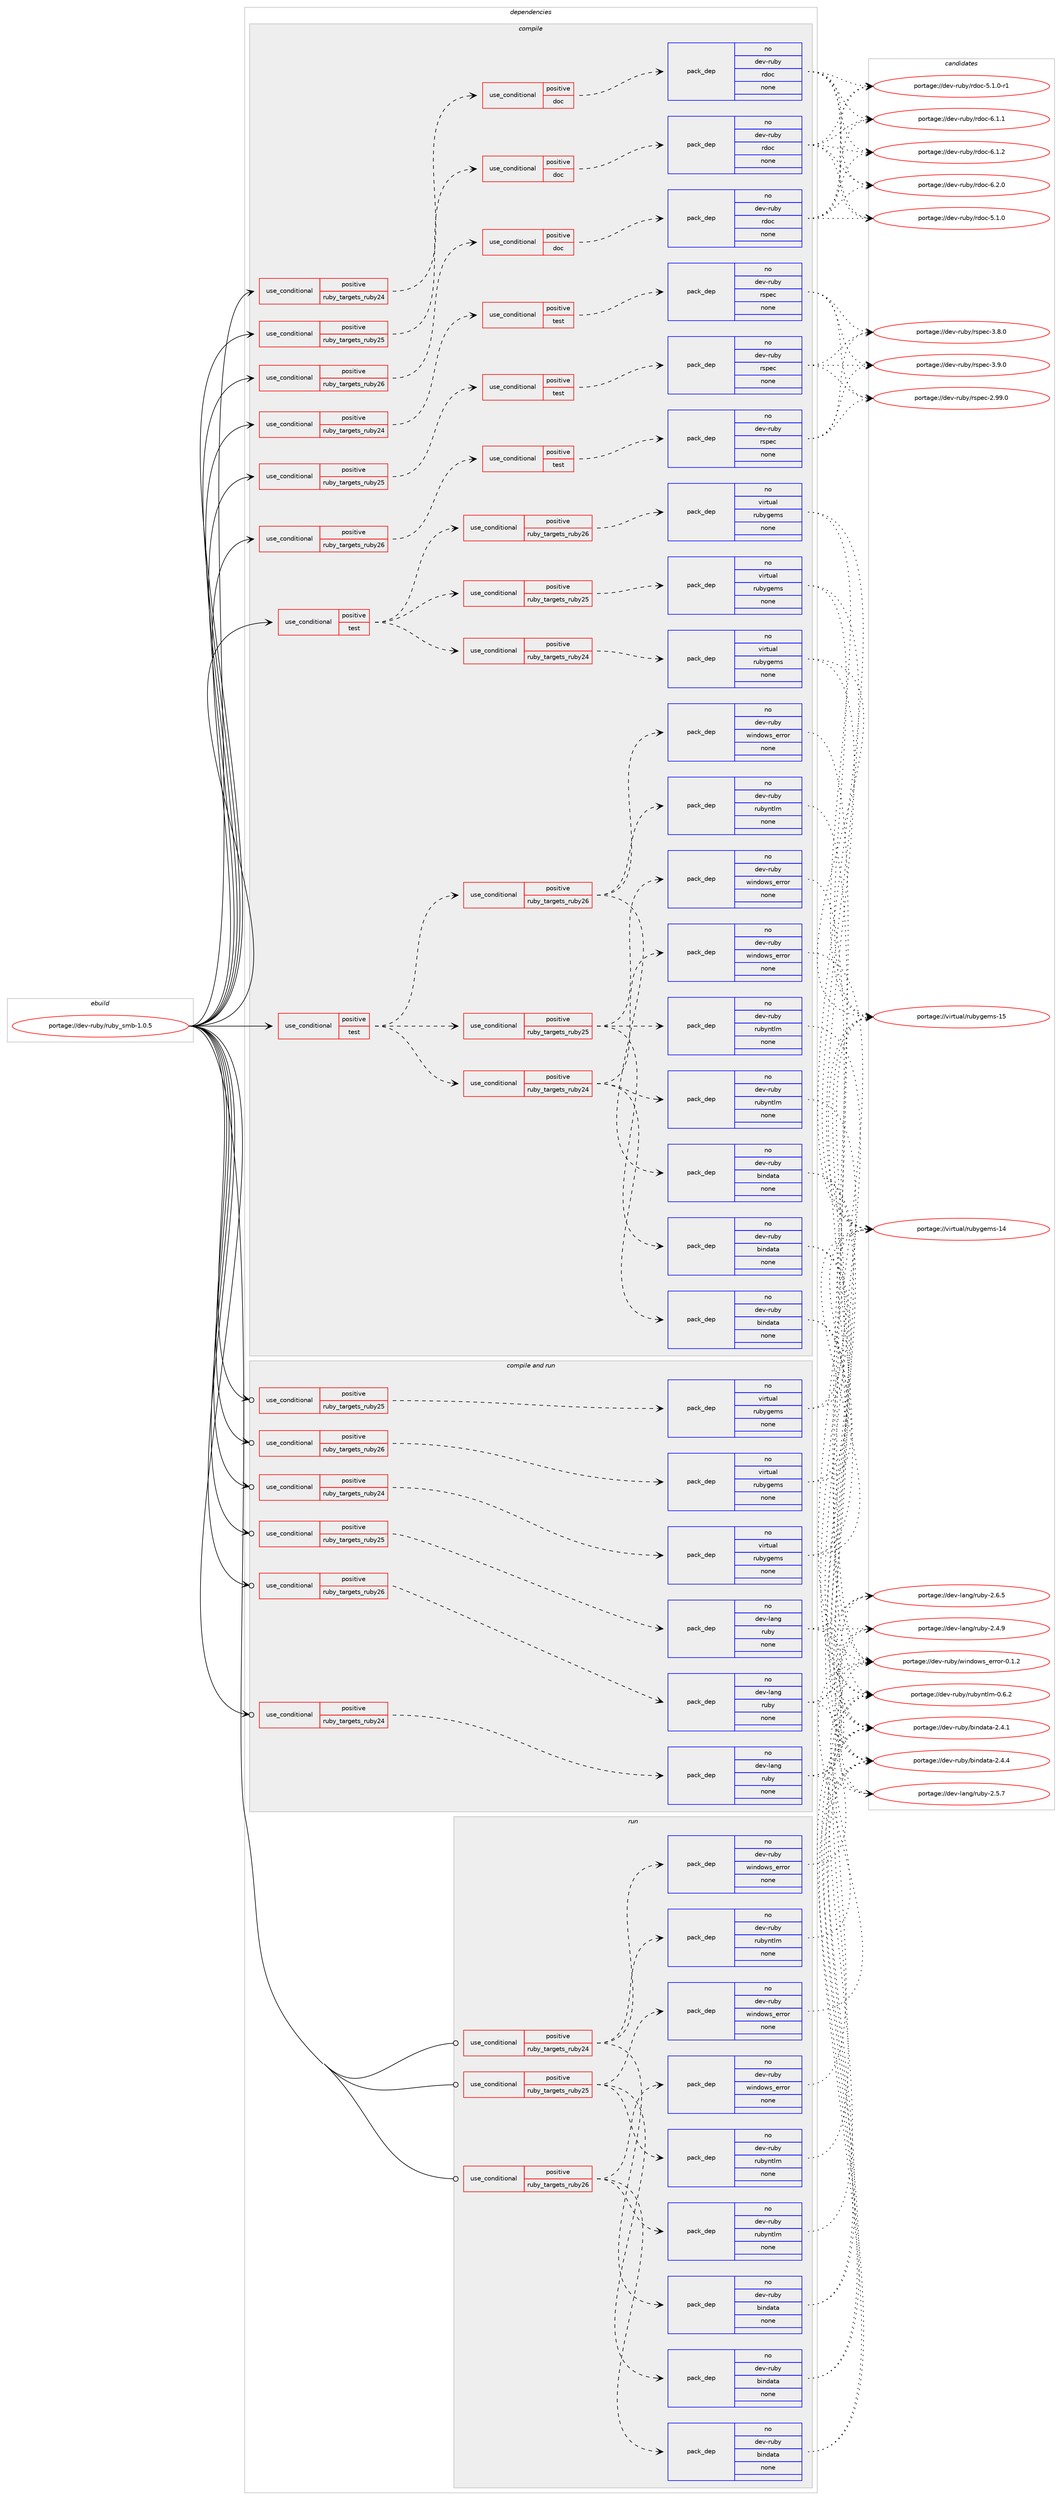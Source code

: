 digraph prolog {

# *************
# Graph options
# *************

newrank=true;
concentrate=true;
compound=true;
graph [rankdir=LR,fontname=Helvetica,fontsize=10,ranksep=1.5];#, ranksep=2.5, nodesep=0.2];
edge  [arrowhead=vee];
node  [fontname=Helvetica,fontsize=10];

# **********
# The ebuild
# **********

subgraph cluster_leftcol {
color=gray;
rank=same;
label=<<i>ebuild</i>>;
id [label="portage://dev-ruby/ruby_smb-1.0.5", color=red, width=4, href="../dev-ruby/ruby_smb-1.0.5.svg"];
}

# ****************
# The dependencies
# ****************

subgraph cluster_midcol {
color=gray;
label=<<i>dependencies</i>>;
subgraph cluster_compile {
fillcolor="#eeeeee";
style=filled;
label=<<i>compile</i>>;
subgraph cond65172 {
dependency247219 [label=<<TABLE BORDER="0" CELLBORDER="1" CELLSPACING="0" CELLPADDING="4"><TR><TD ROWSPAN="3" CELLPADDING="10">use_conditional</TD></TR><TR><TD>positive</TD></TR><TR><TD>ruby_targets_ruby24</TD></TR></TABLE>>, shape=none, color=red];
subgraph cond65173 {
dependency247220 [label=<<TABLE BORDER="0" CELLBORDER="1" CELLSPACING="0" CELLPADDING="4"><TR><TD ROWSPAN="3" CELLPADDING="10">use_conditional</TD></TR><TR><TD>positive</TD></TR><TR><TD>doc</TD></TR></TABLE>>, shape=none, color=red];
subgraph pack178502 {
dependency247221 [label=<<TABLE BORDER="0" CELLBORDER="1" CELLSPACING="0" CELLPADDING="4" WIDTH="220"><TR><TD ROWSPAN="6" CELLPADDING="30">pack_dep</TD></TR><TR><TD WIDTH="110">no</TD></TR><TR><TD>dev-ruby</TD></TR><TR><TD>rdoc</TD></TR><TR><TD>none</TD></TR><TR><TD></TD></TR></TABLE>>, shape=none, color=blue];
}
dependency247220:e -> dependency247221:w [weight=20,style="dashed",arrowhead="vee"];
}
dependency247219:e -> dependency247220:w [weight=20,style="dashed",arrowhead="vee"];
}
id:e -> dependency247219:w [weight=20,style="solid",arrowhead="vee"];
subgraph cond65174 {
dependency247222 [label=<<TABLE BORDER="0" CELLBORDER="1" CELLSPACING="0" CELLPADDING="4"><TR><TD ROWSPAN="3" CELLPADDING="10">use_conditional</TD></TR><TR><TD>positive</TD></TR><TR><TD>ruby_targets_ruby24</TD></TR></TABLE>>, shape=none, color=red];
subgraph cond65175 {
dependency247223 [label=<<TABLE BORDER="0" CELLBORDER="1" CELLSPACING="0" CELLPADDING="4"><TR><TD ROWSPAN="3" CELLPADDING="10">use_conditional</TD></TR><TR><TD>positive</TD></TR><TR><TD>test</TD></TR></TABLE>>, shape=none, color=red];
subgraph pack178503 {
dependency247224 [label=<<TABLE BORDER="0" CELLBORDER="1" CELLSPACING="0" CELLPADDING="4" WIDTH="220"><TR><TD ROWSPAN="6" CELLPADDING="30">pack_dep</TD></TR><TR><TD WIDTH="110">no</TD></TR><TR><TD>dev-ruby</TD></TR><TR><TD>rspec</TD></TR><TR><TD>none</TD></TR><TR><TD></TD></TR></TABLE>>, shape=none, color=blue];
}
dependency247223:e -> dependency247224:w [weight=20,style="dashed",arrowhead="vee"];
}
dependency247222:e -> dependency247223:w [weight=20,style="dashed",arrowhead="vee"];
}
id:e -> dependency247222:w [weight=20,style="solid",arrowhead="vee"];
subgraph cond65176 {
dependency247225 [label=<<TABLE BORDER="0" CELLBORDER="1" CELLSPACING="0" CELLPADDING="4"><TR><TD ROWSPAN="3" CELLPADDING="10">use_conditional</TD></TR><TR><TD>positive</TD></TR><TR><TD>ruby_targets_ruby25</TD></TR></TABLE>>, shape=none, color=red];
subgraph cond65177 {
dependency247226 [label=<<TABLE BORDER="0" CELLBORDER="1" CELLSPACING="0" CELLPADDING="4"><TR><TD ROWSPAN="3" CELLPADDING="10">use_conditional</TD></TR><TR><TD>positive</TD></TR><TR><TD>doc</TD></TR></TABLE>>, shape=none, color=red];
subgraph pack178504 {
dependency247227 [label=<<TABLE BORDER="0" CELLBORDER="1" CELLSPACING="0" CELLPADDING="4" WIDTH="220"><TR><TD ROWSPAN="6" CELLPADDING="30">pack_dep</TD></TR><TR><TD WIDTH="110">no</TD></TR><TR><TD>dev-ruby</TD></TR><TR><TD>rdoc</TD></TR><TR><TD>none</TD></TR><TR><TD></TD></TR></TABLE>>, shape=none, color=blue];
}
dependency247226:e -> dependency247227:w [weight=20,style="dashed",arrowhead="vee"];
}
dependency247225:e -> dependency247226:w [weight=20,style="dashed",arrowhead="vee"];
}
id:e -> dependency247225:w [weight=20,style="solid",arrowhead="vee"];
subgraph cond65178 {
dependency247228 [label=<<TABLE BORDER="0" CELLBORDER="1" CELLSPACING="0" CELLPADDING="4"><TR><TD ROWSPAN="3" CELLPADDING="10">use_conditional</TD></TR><TR><TD>positive</TD></TR><TR><TD>ruby_targets_ruby25</TD></TR></TABLE>>, shape=none, color=red];
subgraph cond65179 {
dependency247229 [label=<<TABLE BORDER="0" CELLBORDER="1" CELLSPACING="0" CELLPADDING="4"><TR><TD ROWSPAN="3" CELLPADDING="10">use_conditional</TD></TR><TR><TD>positive</TD></TR><TR><TD>test</TD></TR></TABLE>>, shape=none, color=red];
subgraph pack178505 {
dependency247230 [label=<<TABLE BORDER="0" CELLBORDER="1" CELLSPACING="0" CELLPADDING="4" WIDTH="220"><TR><TD ROWSPAN="6" CELLPADDING="30">pack_dep</TD></TR><TR><TD WIDTH="110">no</TD></TR><TR><TD>dev-ruby</TD></TR><TR><TD>rspec</TD></TR><TR><TD>none</TD></TR><TR><TD></TD></TR></TABLE>>, shape=none, color=blue];
}
dependency247229:e -> dependency247230:w [weight=20,style="dashed",arrowhead="vee"];
}
dependency247228:e -> dependency247229:w [weight=20,style="dashed",arrowhead="vee"];
}
id:e -> dependency247228:w [weight=20,style="solid",arrowhead="vee"];
subgraph cond65180 {
dependency247231 [label=<<TABLE BORDER="0" CELLBORDER="1" CELLSPACING="0" CELLPADDING="4"><TR><TD ROWSPAN="3" CELLPADDING="10">use_conditional</TD></TR><TR><TD>positive</TD></TR><TR><TD>ruby_targets_ruby26</TD></TR></TABLE>>, shape=none, color=red];
subgraph cond65181 {
dependency247232 [label=<<TABLE BORDER="0" CELLBORDER="1" CELLSPACING="0" CELLPADDING="4"><TR><TD ROWSPAN="3" CELLPADDING="10">use_conditional</TD></TR><TR><TD>positive</TD></TR><TR><TD>doc</TD></TR></TABLE>>, shape=none, color=red];
subgraph pack178506 {
dependency247233 [label=<<TABLE BORDER="0" CELLBORDER="1" CELLSPACING="0" CELLPADDING="4" WIDTH="220"><TR><TD ROWSPAN="6" CELLPADDING="30">pack_dep</TD></TR><TR><TD WIDTH="110">no</TD></TR><TR><TD>dev-ruby</TD></TR><TR><TD>rdoc</TD></TR><TR><TD>none</TD></TR><TR><TD></TD></TR></TABLE>>, shape=none, color=blue];
}
dependency247232:e -> dependency247233:w [weight=20,style="dashed",arrowhead="vee"];
}
dependency247231:e -> dependency247232:w [weight=20,style="dashed",arrowhead="vee"];
}
id:e -> dependency247231:w [weight=20,style="solid",arrowhead="vee"];
subgraph cond65182 {
dependency247234 [label=<<TABLE BORDER="0" CELLBORDER="1" CELLSPACING="0" CELLPADDING="4"><TR><TD ROWSPAN="3" CELLPADDING="10">use_conditional</TD></TR><TR><TD>positive</TD></TR><TR><TD>ruby_targets_ruby26</TD></TR></TABLE>>, shape=none, color=red];
subgraph cond65183 {
dependency247235 [label=<<TABLE BORDER="0" CELLBORDER="1" CELLSPACING="0" CELLPADDING="4"><TR><TD ROWSPAN="3" CELLPADDING="10">use_conditional</TD></TR><TR><TD>positive</TD></TR><TR><TD>test</TD></TR></TABLE>>, shape=none, color=red];
subgraph pack178507 {
dependency247236 [label=<<TABLE BORDER="0" CELLBORDER="1" CELLSPACING="0" CELLPADDING="4" WIDTH="220"><TR><TD ROWSPAN="6" CELLPADDING="30">pack_dep</TD></TR><TR><TD WIDTH="110">no</TD></TR><TR><TD>dev-ruby</TD></TR><TR><TD>rspec</TD></TR><TR><TD>none</TD></TR><TR><TD></TD></TR></TABLE>>, shape=none, color=blue];
}
dependency247235:e -> dependency247236:w [weight=20,style="dashed",arrowhead="vee"];
}
dependency247234:e -> dependency247235:w [weight=20,style="dashed",arrowhead="vee"];
}
id:e -> dependency247234:w [weight=20,style="solid",arrowhead="vee"];
subgraph cond65184 {
dependency247237 [label=<<TABLE BORDER="0" CELLBORDER="1" CELLSPACING="0" CELLPADDING="4"><TR><TD ROWSPAN="3" CELLPADDING="10">use_conditional</TD></TR><TR><TD>positive</TD></TR><TR><TD>test</TD></TR></TABLE>>, shape=none, color=red];
subgraph cond65185 {
dependency247238 [label=<<TABLE BORDER="0" CELLBORDER="1" CELLSPACING="0" CELLPADDING="4"><TR><TD ROWSPAN="3" CELLPADDING="10">use_conditional</TD></TR><TR><TD>positive</TD></TR><TR><TD>ruby_targets_ruby24</TD></TR></TABLE>>, shape=none, color=red];
subgraph pack178508 {
dependency247239 [label=<<TABLE BORDER="0" CELLBORDER="1" CELLSPACING="0" CELLPADDING="4" WIDTH="220"><TR><TD ROWSPAN="6" CELLPADDING="30">pack_dep</TD></TR><TR><TD WIDTH="110">no</TD></TR><TR><TD>dev-ruby</TD></TR><TR><TD>bindata</TD></TR><TR><TD>none</TD></TR><TR><TD></TD></TR></TABLE>>, shape=none, color=blue];
}
dependency247238:e -> dependency247239:w [weight=20,style="dashed",arrowhead="vee"];
subgraph pack178509 {
dependency247240 [label=<<TABLE BORDER="0" CELLBORDER="1" CELLSPACING="0" CELLPADDING="4" WIDTH="220"><TR><TD ROWSPAN="6" CELLPADDING="30">pack_dep</TD></TR><TR><TD WIDTH="110">no</TD></TR><TR><TD>dev-ruby</TD></TR><TR><TD>rubyntlm</TD></TR><TR><TD>none</TD></TR><TR><TD></TD></TR></TABLE>>, shape=none, color=blue];
}
dependency247238:e -> dependency247240:w [weight=20,style="dashed",arrowhead="vee"];
subgraph pack178510 {
dependency247241 [label=<<TABLE BORDER="0" CELLBORDER="1" CELLSPACING="0" CELLPADDING="4" WIDTH="220"><TR><TD ROWSPAN="6" CELLPADDING="30">pack_dep</TD></TR><TR><TD WIDTH="110">no</TD></TR><TR><TD>dev-ruby</TD></TR><TR><TD>windows_error</TD></TR><TR><TD>none</TD></TR><TR><TD></TD></TR></TABLE>>, shape=none, color=blue];
}
dependency247238:e -> dependency247241:w [weight=20,style="dashed",arrowhead="vee"];
}
dependency247237:e -> dependency247238:w [weight=20,style="dashed",arrowhead="vee"];
subgraph cond65186 {
dependency247242 [label=<<TABLE BORDER="0" CELLBORDER="1" CELLSPACING="0" CELLPADDING="4"><TR><TD ROWSPAN="3" CELLPADDING="10">use_conditional</TD></TR><TR><TD>positive</TD></TR><TR><TD>ruby_targets_ruby25</TD></TR></TABLE>>, shape=none, color=red];
subgraph pack178511 {
dependency247243 [label=<<TABLE BORDER="0" CELLBORDER="1" CELLSPACING="0" CELLPADDING="4" WIDTH="220"><TR><TD ROWSPAN="6" CELLPADDING="30">pack_dep</TD></TR><TR><TD WIDTH="110">no</TD></TR><TR><TD>dev-ruby</TD></TR><TR><TD>bindata</TD></TR><TR><TD>none</TD></TR><TR><TD></TD></TR></TABLE>>, shape=none, color=blue];
}
dependency247242:e -> dependency247243:w [weight=20,style="dashed",arrowhead="vee"];
subgraph pack178512 {
dependency247244 [label=<<TABLE BORDER="0" CELLBORDER="1" CELLSPACING="0" CELLPADDING="4" WIDTH="220"><TR><TD ROWSPAN="6" CELLPADDING="30">pack_dep</TD></TR><TR><TD WIDTH="110">no</TD></TR><TR><TD>dev-ruby</TD></TR><TR><TD>rubyntlm</TD></TR><TR><TD>none</TD></TR><TR><TD></TD></TR></TABLE>>, shape=none, color=blue];
}
dependency247242:e -> dependency247244:w [weight=20,style="dashed",arrowhead="vee"];
subgraph pack178513 {
dependency247245 [label=<<TABLE BORDER="0" CELLBORDER="1" CELLSPACING="0" CELLPADDING="4" WIDTH="220"><TR><TD ROWSPAN="6" CELLPADDING="30">pack_dep</TD></TR><TR><TD WIDTH="110">no</TD></TR><TR><TD>dev-ruby</TD></TR><TR><TD>windows_error</TD></TR><TR><TD>none</TD></TR><TR><TD></TD></TR></TABLE>>, shape=none, color=blue];
}
dependency247242:e -> dependency247245:w [weight=20,style="dashed",arrowhead="vee"];
}
dependency247237:e -> dependency247242:w [weight=20,style="dashed",arrowhead="vee"];
subgraph cond65187 {
dependency247246 [label=<<TABLE BORDER="0" CELLBORDER="1" CELLSPACING="0" CELLPADDING="4"><TR><TD ROWSPAN="3" CELLPADDING="10">use_conditional</TD></TR><TR><TD>positive</TD></TR><TR><TD>ruby_targets_ruby26</TD></TR></TABLE>>, shape=none, color=red];
subgraph pack178514 {
dependency247247 [label=<<TABLE BORDER="0" CELLBORDER="1" CELLSPACING="0" CELLPADDING="4" WIDTH="220"><TR><TD ROWSPAN="6" CELLPADDING="30">pack_dep</TD></TR><TR><TD WIDTH="110">no</TD></TR><TR><TD>dev-ruby</TD></TR><TR><TD>bindata</TD></TR><TR><TD>none</TD></TR><TR><TD></TD></TR></TABLE>>, shape=none, color=blue];
}
dependency247246:e -> dependency247247:w [weight=20,style="dashed",arrowhead="vee"];
subgraph pack178515 {
dependency247248 [label=<<TABLE BORDER="0" CELLBORDER="1" CELLSPACING="0" CELLPADDING="4" WIDTH="220"><TR><TD ROWSPAN="6" CELLPADDING="30">pack_dep</TD></TR><TR><TD WIDTH="110">no</TD></TR><TR><TD>dev-ruby</TD></TR><TR><TD>rubyntlm</TD></TR><TR><TD>none</TD></TR><TR><TD></TD></TR></TABLE>>, shape=none, color=blue];
}
dependency247246:e -> dependency247248:w [weight=20,style="dashed",arrowhead="vee"];
subgraph pack178516 {
dependency247249 [label=<<TABLE BORDER="0" CELLBORDER="1" CELLSPACING="0" CELLPADDING="4" WIDTH="220"><TR><TD ROWSPAN="6" CELLPADDING="30">pack_dep</TD></TR><TR><TD WIDTH="110">no</TD></TR><TR><TD>dev-ruby</TD></TR><TR><TD>windows_error</TD></TR><TR><TD>none</TD></TR><TR><TD></TD></TR></TABLE>>, shape=none, color=blue];
}
dependency247246:e -> dependency247249:w [weight=20,style="dashed",arrowhead="vee"];
}
dependency247237:e -> dependency247246:w [weight=20,style="dashed",arrowhead="vee"];
}
id:e -> dependency247237:w [weight=20,style="solid",arrowhead="vee"];
subgraph cond65188 {
dependency247250 [label=<<TABLE BORDER="0" CELLBORDER="1" CELLSPACING="0" CELLPADDING="4"><TR><TD ROWSPAN="3" CELLPADDING="10">use_conditional</TD></TR><TR><TD>positive</TD></TR><TR><TD>test</TD></TR></TABLE>>, shape=none, color=red];
subgraph cond65189 {
dependency247251 [label=<<TABLE BORDER="0" CELLBORDER="1" CELLSPACING="0" CELLPADDING="4"><TR><TD ROWSPAN="3" CELLPADDING="10">use_conditional</TD></TR><TR><TD>positive</TD></TR><TR><TD>ruby_targets_ruby24</TD></TR></TABLE>>, shape=none, color=red];
subgraph pack178517 {
dependency247252 [label=<<TABLE BORDER="0" CELLBORDER="1" CELLSPACING="0" CELLPADDING="4" WIDTH="220"><TR><TD ROWSPAN="6" CELLPADDING="30">pack_dep</TD></TR><TR><TD WIDTH="110">no</TD></TR><TR><TD>virtual</TD></TR><TR><TD>rubygems</TD></TR><TR><TD>none</TD></TR><TR><TD></TD></TR></TABLE>>, shape=none, color=blue];
}
dependency247251:e -> dependency247252:w [weight=20,style="dashed",arrowhead="vee"];
}
dependency247250:e -> dependency247251:w [weight=20,style="dashed",arrowhead="vee"];
subgraph cond65190 {
dependency247253 [label=<<TABLE BORDER="0" CELLBORDER="1" CELLSPACING="0" CELLPADDING="4"><TR><TD ROWSPAN="3" CELLPADDING="10">use_conditional</TD></TR><TR><TD>positive</TD></TR><TR><TD>ruby_targets_ruby25</TD></TR></TABLE>>, shape=none, color=red];
subgraph pack178518 {
dependency247254 [label=<<TABLE BORDER="0" CELLBORDER="1" CELLSPACING="0" CELLPADDING="4" WIDTH="220"><TR><TD ROWSPAN="6" CELLPADDING="30">pack_dep</TD></TR><TR><TD WIDTH="110">no</TD></TR><TR><TD>virtual</TD></TR><TR><TD>rubygems</TD></TR><TR><TD>none</TD></TR><TR><TD></TD></TR></TABLE>>, shape=none, color=blue];
}
dependency247253:e -> dependency247254:w [weight=20,style="dashed",arrowhead="vee"];
}
dependency247250:e -> dependency247253:w [weight=20,style="dashed",arrowhead="vee"];
subgraph cond65191 {
dependency247255 [label=<<TABLE BORDER="0" CELLBORDER="1" CELLSPACING="0" CELLPADDING="4"><TR><TD ROWSPAN="3" CELLPADDING="10">use_conditional</TD></TR><TR><TD>positive</TD></TR><TR><TD>ruby_targets_ruby26</TD></TR></TABLE>>, shape=none, color=red];
subgraph pack178519 {
dependency247256 [label=<<TABLE BORDER="0" CELLBORDER="1" CELLSPACING="0" CELLPADDING="4" WIDTH="220"><TR><TD ROWSPAN="6" CELLPADDING="30">pack_dep</TD></TR><TR><TD WIDTH="110">no</TD></TR><TR><TD>virtual</TD></TR><TR><TD>rubygems</TD></TR><TR><TD>none</TD></TR><TR><TD></TD></TR></TABLE>>, shape=none, color=blue];
}
dependency247255:e -> dependency247256:w [weight=20,style="dashed",arrowhead="vee"];
}
dependency247250:e -> dependency247255:w [weight=20,style="dashed",arrowhead="vee"];
}
id:e -> dependency247250:w [weight=20,style="solid",arrowhead="vee"];
}
subgraph cluster_compileandrun {
fillcolor="#eeeeee";
style=filled;
label=<<i>compile and run</i>>;
subgraph cond65192 {
dependency247257 [label=<<TABLE BORDER="0" CELLBORDER="1" CELLSPACING="0" CELLPADDING="4"><TR><TD ROWSPAN="3" CELLPADDING="10">use_conditional</TD></TR><TR><TD>positive</TD></TR><TR><TD>ruby_targets_ruby24</TD></TR></TABLE>>, shape=none, color=red];
subgraph pack178520 {
dependency247258 [label=<<TABLE BORDER="0" CELLBORDER="1" CELLSPACING="0" CELLPADDING="4" WIDTH="220"><TR><TD ROWSPAN="6" CELLPADDING="30">pack_dep</TD></TR><TR><TD WIDTH="110">no</TD></TR><TR><TD>dev-lang</TD></TR><TR><TD>ruby</TD></TR><TR><TD>none</TD></TR><TR><TD></TD></TR></TABLE>>, shape=none, color=blue];
}
dependency247257:e -> dependency247258:w [weight=20,style="dashed",arrowhead="vee"];
}
id:e -> dependency247257:w [weight=20,style="solid",arrowhead="odotvee"];
subgraph cond65193 {
dependency247259 [label=<<TABLE BORDER="0" CELLBORDER="1" CELLSPACING="0" CELLPADDING="4"><TR><TD ROWSPAN="3" CELLPADDING="10">use_conditional</TD></TR><TR><TD>positive</TD></TR><TR><TD>ruby_targets_ruby24</TD></TR></TABLE>>, shape=none, color=red];
subgraph pack178521 {
dependency247260 [label=<<TABLE BORDER="0" CELLBORDER="1" CELLSPACING="0" CELLPADDING="4" WIDTH="220"><TR><TD ROWSPAN="6" CELLPADDING="30">pack_dep</TD></TR><TR><TD WIDTH="110">no</TD></TR><TR><TD>virtual</TD></TR><TR><TD>rubygems</TD></TR><TR><TD>none</TD></TR><TR><TD></TD></TR></TABLE>>, shape=none, color=blue];
}
dependency247259:e -> dependency247260:w [weight=20,style="dashed",arrowhead="vee"];
}
id:e -> dependency247259:w [weight=20,style="solid",arrowhead="odotvee"];
subgraph cond65194 {
dependency247261 [label=<<TABLE BORDER="0" CELLBORDER="1" CELLSPACING="0" CELLPADDING="4"><TR><TD ROWSPAN="3" CELLPADDING="10">use_conditional</TD></TR><TR><TD>positive</TD></TR><TR><TD>ruby_targets_ruby25</TD></TR></TABLE>>, shape=none, color=red];
subgraph pack178522 {
dependency247262 [label=<<TABLE BORDER="0" CELLBORDER="1" CELLSPACING="0" CELLPADDING="4" WIDTH="220"><TR><TD ROWSPAN="6" CELLPADDING="30">pack_dep</TD></TR><TR><TD WIDTH="110">no</TD></TR><TR><TD>dev-lang</TD></TR><TR><TD>ruby</TD></TR><TR><TD>none</TD></TR><TR><TD></TD></TR></TABLE>>, shape=none, color=blue];
}
dependency247261:e -> dependency247262:w [weight=20,style="dashed",arrowhead="vee"];
}
id:e -> dependency247261:w [weight=20,style="solid",arrowhead="odotvee"];
subgraph cond65195 {
dependency247263 [label=<<TABLE BORDER="0" CELLBORDER="1" CELLSPACING="0" CELLPADDING="4"><TR><TD ROWSPAN="3" CELLPADDING="10">use_conditional</TD></TR><TR><TD>positive</TD></TR><TR><TD>ruby_targets_ruby25</TD></TR></TABLE>>, shape=none, color=red];
subgraph pack178523 {
dependency247264 [label=<<TABLE BORDER="0" CELLBORDER="1" CELLSPACING="0" CELLPADDING="4" WIDTH="220"><TR><TD ROWSPAN="6" CELLPADDING="30">pack_dep</TD></TR><TR><TD WIDTH="110">no</TD></TR><TR><TD>virtual</TD></TR><TR><TD>rubygems</TD></TR><TR><TD>none</TD></TR><TR><TD></TD></TR></TABLE>>, shape=none, color=blue];
}
dependency247263:e -> dependency247264:w [weight=20,style="dashed",arrowhead="vee"];
}
id:e -> dependency247263:w [weight=20,style="solid",arrowhead="odotvee"];
subgraph cond65196 {
dependency247265 [label=<<TABLE BORDER="0" CELLBORDER="1" CELLSPACING="0" CELLPADDING="4"><TR><TD ROWSPAN="3" CELLPADDING="10">use_conditional</TD></TR><TR><TD>positive</TD></TR><TR><TD>ruby_targets_ruby26</TD></TR></TABLE>>, shape=none, color=red];
subgraph pack178524 {
dependency247266 [label=<<TABLE BORDER="0" CELLBORDER="1" CELLSPACING="0" CELLPADDING="4" WIDTH="220"><TR><TD ROWSPAN="6" CELLPADDING="30">pack_dep</TD></TR><TR><TD WIDTH="110">no</TD></TR><TR><TD>dev-lang</TD></TR><TR><TD>ruby</TD></TR><TR><TD>none</TD></TR><TR><TD></TD></TR></TABLE>>, shape=none, color=blue];
}
dependency247265:e -> dependency247266:w [weight=20,style="dashed",arrowhead="vee"];
}
id:e -> dependency247265:w [weight=20,style="solid",arrowhead="odotvee"];
subgraph cond65197 {
dependency247267 [label=<<TABLE BORDER="0" CELLBORDER="1" CELLSPACING="0" CELLPADDING="4"><TR><TD ROWSPAN="3" CELLPADDING="10">use_conditional</TD></TR><TR><TD>positive</TD></TR><TR><TD>ruby_targets_ruby26</TD></TR></TABLE>>, shape=none, color=red];
subgraph pack178525 {
dependency247268 [label=<<TABLE BORDER="0" CELLBORDER="1" CELLSPACING="0" CELLPADDING="4" WIDTH="220"><TR><TD ROWSPAN="6" CELLPADDING="30">pack_dep</TD></TR><TR><TD WIDTH="110">no</TD></TR><TR><TD>virtual</TD></TR><TR><TD>rubygems</TD></TR><TR><TD>none</TD></TR><TR><TD></TD></TR></TABLE>>, shape=none, color=blue];
}
dependency247267:e -> dependency247268:w [weight=20,style="dashed",arrowhead="vee"];
}
id:e -> dependency247267:w [weight=20,style="solid",arrowhead="odotvee"];
}
subgraph cluster_run {
fillcolor="#eeeeee";
style=filled;
label=<<i>run</i>>;
subgraph cond65198 {
dependency247269 [label=<<TABLE BORDER="0" CELLBORDER="1" CELLSPACING="0" CELLPADDING="4"><TR><TD ROWSPAN="3" CELLPADDING="10">use_conditional</TD></TR><TR><TD>positive</TD></TR><TR><TD>ruby_targets_ruby24</TD></TR></TABLE>>, shape=none, color=red];
subgraph pack178526 {
dependency247270 [label=<<TABLE BORDER="0" CELLBORDER="1" CELLSPACING="0" CELLPADDING="4" WIDTH="220"><TR><TD ROWSPAN="6" CELLPADDING="30">pack_dep</TD></TR><TR><TD WIDTH="110">no</TD></TR><TR><TD>dev-ruby</TD></TR><TR><TD>bindata</TD></TR><TR><TD>none</TD></TR><TR><TD></TD></TR></TABLE>>, shape=none, color=blue];
}
dependency247269:e -> dependency247270:w [weight=20,style="dashed",arrowhead="vee"];
subgraph pack178527 {
dependency247271 [label=<<TABLE BORDER="0" CELLBORDER="1" CELLSPACING="0" CELLPADDING="4" WIDTH="220"><TR><TD ROWSPAN="6" CELLPADDING="30">pack_dep</TD></TR><TR><TD WIDTH="110">no</TD></TR><TR><TD>dev-ruby</TD></TR><TR><TD>rubyntlm</TD></TR><TR><TD>none</TD></TR><TR><TD></TD></TR></TABLE>>, shape=none, color=blue];
}
dependency247269:e -> dependency247271:w [weight=20,style="dashed",arrowhead="vee"];
subgraph pack178528 {
dependency247272 [label=<<TABLE BORDER="0" CELLBORDER="1" CELLSPACING="0" CELLPADDING="4" WIDTH="220"><TR><TD ROWSPAN="6" CELLPADDING="30">pack_dep</TD></TR><TR><TD WIDTH="110">no</TD></TR><TR><TD>dev-ruby</TD></TR><TR><TD>windows_error</TD></TR><TR><TD>none</TD></TR><TR><TD></TD></TR></TABLE>>, shape=none, color=blue];
}
dependency247269:e -> dependency247272:w [weight=20,style="dashed",arrowhead="vee"];
}
id:e -> dependency247269:w [weight=20,style="solid",arrowhead="odot"];
subgraph cond65199 {
dependency247273 [label=<<TABLE BORDER="0" CELLBORDER="1" CELLSPACING="0" CELLPADDING="4"><TR><TD ROWSPAN="3" CELLPADDING="10">use_conditional</TD></TR><TR><TD>positive</TD></TR><TR><TD>ruby_targets_ruby25</TD></TR></TABLE>>, shape=none, color=red];
subgraph pack178529 {
dependency247274 [label=<<TABLE BORDER="0" CELLBORDER="1" CELLSPACING="0" CELLPADDING="4" WIDTH="220"><TR><TD ROWSPAN="6" CELLPADDING="30">pack_dep</TD></TR><TR><TD WIDTH="110">no</TD></TR><TR><TD>dev-ruby</TD></TR><TR><TD>bindata</TD></TR><TR><TD>none</TD></TR><TR><TD></TD></TR></TABLE>>, shape=none, color=blue];
}
dependency247273:e -> dependency247274:w [weight=20,style="dashed",arrowhead="vee"];
subgraph pack178530 {
dependency247275 [label=<<TABLE BORDER="0" CELLBORDER="1" CELLSPACING="0" CELLPADDING="4" WIDTH="220"><TR><TD ROWSPAN="6" CELLPADDING="30">pack_dep</TD></TR><TR><TD WIDTH="110">no</TD></TR><TR><TD>dev-ruby</TD></TR><TR><TD>rubyntlm</TD></TR><TR><TD>none</TD></TR><TR><TD></TD></TR></TABLE>>, shape=none, color=blue];
}
dependency247273:e -> dependency247275:w [weight=20,style="dashed",arrowhead="vee"];
subgraph pack178531 {
dependency247276 [label=<<TABLE BORDER="0" CELLBORDER="1" CELLSPACING="0" CELLPADDING="4" WIDTH="220"><TR><TD ROWSPAN="6" CELLPADDING="30">pack_dep</TD></TR><TR><TD WIDTH="110">no</TD></TR><TR><TD>dev-ruby</TD></TR><TR><TD>windows_error</TD></TR><TR><TD>none</TD></TR><TR><TD></TD></TR></TABLE>>, shape=none, color=blue];
}
dependency247273:e -> dependency247276:w [weight=20,style="dashed",arrowhead="vee"];
}
id:e -> dependency247273:w [weight=20,style="solid",arrowhead="odot"];
subgraph cond65200 {
dependency247277 [label=<<TABLE BORDER="0" CELLBORDER="1" CELLSPACING="0" CELLPADDING="4"><TR><TD ROWSPAN="3" CELLPADDING="10">use_conditional</TD></TR><TR><TD>positive</TD></TR><TR><TD>ruby_targets_ruby26</TD></TR></TABLE>>, shape=none, color=red];
subgraph pack178532 {
dependency247278 [label=<<TABLE BORDER="0" CELLBORDER="1" CELLSPACING="0" CELLPADDING="4" WIDTH="220"><TR><TD ROWSPAN="6" CELLPADDING="30">pack_dep</TD></TR><TR><TD WIDTH="110">no</TD></TR><TR><TD>dev-ruby</TD></TR><TR><TD>bindata</TD></TR><TR><TD>none</TD></TR><TR><TD></TD></TR></TABLE>>, shape=none, color=blue];
}
dependency247277:e -> dependency247278:w [weight=20,style="dashed",arrowhead="vee"];
subgraph pack178533 {
dependency247279 [label=<<TABLE BORDER="0" CELLBORDER="1" CELLSPACING="0" CELLPADDING="4" WIDTH="220"><TR><TD ROWSPAN="6" CELLPADDING="30">pack_dep</TD></TR><TR><TD WIDTH="110">no</TD></TR><TR><TD>dev-ruby</TD></TR><TR><TD>rubyntlm</TD></TR><TR><TD>none</TD></TR><TR><TD></TD></TR></TABLE>>, shape=none, color=blue];
}
dependency247277:e -> dependency247279:w [weight=20,style="dashed",arrowhead="vee"];
subgraph pack178534 {
dependency247280 [label=<<TABLE BORDER="0" CELLBORDER="1" CELLSPACING="0" CELLPADDING="4" WIDTH="220"><TR><TD ROWSPAN="6" CELLPADDING="30">pack_dep</TD></TR><TR><TD WIDTH="110">no</TD></TR><TR><TD>dev-ruby</TD></TR><TR><TD>windows_error</TD></TR><TR><TD>none</TD></TR><TR><TD></TD></TR></TABLE>>, shape=none, color=blue];
}
dependency247277:e -> dependency247280:w [weight=20,style="dashed",arrowhead="vee"];
}
id:e -> dependency247277:w [weight=20,style="solid",arrowhead="odot"];
}
}

# **************
# The candidates
# **************

subgraph cluster_choices {
rank=same;
color=gray;
label=<<i>candidates</i>>;

subgraph choice178502 {
color=black;
nodesep=1;
choiceportage10010111845114117981214711410011199455346494648 [label="portage://dev-ruby/rdoc-5.1.0", color=red, width=4,href="../dev-ruby/rdoc-5.1.0.svg"];
choiceportage100101118451141179812147114100111994553464946484511449 [label="portage://dev-ruby/rdoc-5.1.0-r1", color=red, width=4,href="../dev-ruby/rdoc-5.1.0-r1.svg"];
choiceportage10010111845114117981214711410011199455446494649 [label="portage://dev-ruby/rdoc-6.1.1", color=red, width=4,href="../dev-ruby/rdoc-6.1.1.svg"];
choiceportage10010111845114117981214711410011199455446494650 [label="portage://dev-ruby/rdoc-6.1.2", color=red, width=4,href="../dev-ruby/rdoc-6.1.2.svg"];
choiceportage10010111845114117981214711410011199455446504648 [label="portage://dev-ruby/rdoc-6.2.0", color=red, width=4,href="../dev-ruby/rdoc-6.2.0.svg"];
dependency247221:e -> choiceportage10010111845114117981214711410011199455346494648:w [style=dotted,weight="100"];
dependency247221:e -> choiceportage100101118451141179812147114100111994553464946484511449:w [style=dotted,weight="100"];
dependency247221:e -> choiceportage10010111845114117981214711410011199455446494649:w [style=dotted,weight="100"];
dependency247221:e -> choiceportage10010111845114117981214711410011199455446494650:w [style=dotted,weight="100"];
dependency247221:e -> choiceportage10010111845114117981214711410011199455446504648:w [style=dotted,weight="100"];
}
subgraph choice178503 {
color=black;
nodesep=1;
choiceportage1001011184511411798121471141151121019945504657574648 [label="portage://dev-ruby/rspec-2.99.0", color=red, width=4,href="../dev-ruby/rspec-2.99.0.svg"];
choiceportage10010111845114117981214711411511210199455146564648 [label="portage://dev-ruby/rspec-3.8.0", color=red, width=4,href="../dev-ruby/rspec-3.8.0.svg"];
choiceportage10010111845114117981214711411511210199455146574648 [label="portage://dev-ruby/rspec-3.9.0", color=red, width=4,href="../dev-ruby/rspec-3.9.0.svg"];
dependency247224:e -> choiceportage1001011184511411798121471141151121019945504657574648:w [style=dotted,weight="100"];
dependency247224:e -> choiceportage10010111845114117981214711411511210199455146564648:w [style=dotted,weight="100"];
dependency247224:e -> choiceportage10010111845114117981214711411511210199455146574648:w [style=dotted,weight="100"];
}
subgraph choice178504 {
color=black;
nodesep=1;
choiceportage10010111845114117981214711410011199455346494648 [label="portage://dev-ruby/rdoc-5.1.0", color=red, width=4,href="../dev-ruby/rdoc-5.1.0.svg"];
choiceportage100101118451141179812147114100111994553464946484511449 [label="portage://dev-ruby/rdoc-5.1.0-r1", color=red, width=4,href="../dev-ruby/rdoc-5.1.0-r1.svg"];
choiceportage10010111845114117981214711410011199455446494649 [label="portage://dev-ruby/rdoc-6.1.1", color=red, width=4,href="../dev-ruby/rdoc-6.1.1.svg"];
choiceportage10010111845114117981214711410011199455446494650 [label="portage://dev-ruby/rdoc-6.1.2", color=red, width=4,href="../dev-ruby/rdoc-6.1.2.svg"];
choiceportage10010111845114117981214711410011199455446504648 [label="portage://dev-ruby/rdoc-6.2.0", color=red, width=4,href="../dev-ruby/rdoc-6.2.0.svg"];
dependency247227:e -> choiceportage10010111845114117981214711410011199455346494648:w [style=dotted,weight="100"];
dependency247227:e -> choiceportage100101118451141179812147114100111994553464946484511449:w [style=dotted,weight="100"];
dependency247227:e -> choiceportage10010111845114117981214711410011199455446494649:w [style=dotted,weight="100"];
dependency247227:e -> choiceportage10010111845114117981214711410011199455446494650:w [style=dotted,weight="100"];
dependency247227:e -> choiceportage10010111845114117981214711410011199455446504648:w [style=dotted,weight="100"];
}
subgraph choice178505 {
color=black;
nodesep=1;
choiceportage1001011184511411798121471141151121019945504657574648 [label="portage://dev-ruby/rspec-2.99.0", color=red, width=4,href="../dev-ruby/rspec-2.99.0.svg"];
choiceportage10010111845114117981214711411511210199455146564648 [label="portage://dev-ruby/rspec-3.8.0", color=red, width=4,href="../dev-ruby/rspec-3.8.0.svg"];
choiceportage10010111845114117981214711411511210199455146574648 [label="portage://dev-ruby/rspec-3.9.0", color=red, width=4,href="../dev-ruby/rspec-3.9.0.svg"];
dependency247230:e -> choiceportage1001011184511411798121471141151121019945504657574648:w [style=dotted,weight="100"];
dependency247230:e -> choiceportage10010111845114117981214711411511210199455146564648:w [style=dotted,weight="100"];
dependency247230:e -> choiceportage10010111845114117981214711411511210199455146574648:w [style=dotted,weight="100"];
}
subgraph choice178506 {
color=black;
nodesep=1;
choiceportage10010111845114117981214711410011199455346494648 [label="portage://dev-ruby/rdoc-5.1.0", color=red, width=4,href="../dev-ruby/rdoc-5.1.0.svg"];
choiceportage100101118451141179812147114100111994553464946484511449 [label="portage://dev-ruby/rdoc-5.1.0-r1", color=red, width=4,href="../dev-ruby/rdoc-5.1.0-r1.svg"];
choiceportage10010111845114117981214711410011199455446494649 [label="portage://dev-ruby/rdoc-6.1.1", color=red, width=4,href="../dev-ruby/rdoc-6.1.1.svg"];
choiceportage10010111845114117981214711410011199455446494650 [label="portage://dev-ruby/rdoc-6.1.2", color=red, width=4,href="../dev-ruby/rdoc-6.1.2.svg"];
choiceportage10010111845114117981214711410011199455446504648 [label="portage://dev-ruby/rdoc-6.2.0", color=red, width=4,href="../dev-ruby/rdoc-6.2.0.svg"];
dependency247233:e -> choiceportage10010111845114117981214711410011199455346494648:w [style=dotted,weight="100"];
dependency247233:e -> choiceportage100101118451141179812147114100111994553464946484511449:w [style=dotted,weight="100"];
dependency247233:e -> choiceportage10010111845114117981214711410011199455446494649:w [style=dotted,weight="100"];
dependency247233:e -> choiceportage10010111845114117981214711410011199455446494650:w [style=dotted,weight="100"];
dependency247233:e -> choiceportage10010111845114117981214711410011199455446504648:w [style=dotted,weight="100"];
}
subgraph choice178507 {
color=black;
nodesep=1;
choiceportage1001011184511411798121471141151121019945504657574648 [label="portage://dev-ruby/rspec-2.99.0", color=red, width=4,href="../dev-ruby/rspec-2.99.0.svg"];
choiceportage10010111845114117981214711411511210199455146564648 [label="portage://dev-ruby/rspec-3.8.0", color=red, width=4,href="../dev-ruby/rspec-3.8.0.svg"];
choiceportage10010111845114117981214711411511210199455146574648 [label="portage://dev-ruby/rspec-3.9.0", color=red, width=4,href="../dev-ruby/rspec-3.9.0.svg"];
dependency247236:e -> choiceportage1001011184511411798121471141151121019945504657574648:w [style=dotted,weight="100"];
dependency247236:e -> choiceportage10010111845114117981214711411511210199455146564648:w [style=dotted,weight="100"];
dependency247236:e -> choiceportage10010111845114117981214711411511210199455146574648:w [style=dotted,weight="100"];
}
subgraph choice178508 {
color=black;
nodesep=1;
choiceportage100101118451141179812147981051101009711697455046524649 [label="portage://dev-ruby/bindata-2.4.1", color=red, width=4,href="../dev-ruby/bindata-2.4.1.svg"];
choiceportage100101118451141179812147981051101009711697455046524652 [label="portage://dev-ruby/bindata-2.4.4", color=red, width=4,href="../dev-ruby/bindata-2.4.4.svg"];
dependency247239:e -> choiceportage100101118451141179812147981051101009711697455046524649:w [style=dotted,weight="100"];
dependency247239:e -> choiceportage100101118451141179812147981051101009711697455046524652:w [style=dotted,weight="100"];
}
subgraph choice178509 {
color=black;
nodesep=1;
choiceportage10010111845114117981214711411798121110116108109454846544650 [label="portage://dev-ruby/rubyntlm-0.6.2", color=red, width=4,href="../dev-ruby/rubyntlm-0.6.2.svg"];
dependency247240:e -> choiceportage10010111845114117981214711411798121110116108109454846544650:w [style=dotted,weight="100"];
}
subgraph choice178510 {
color=black;
nodesep=1;
choiceportage10010111845114117981214711910511010011111911595101114114111114454846494650 [label="portage://dev-ruby/windows_error-0.1.2", color=red, width=4,href="../dev-ruby/windows_error-0.1.2.svg"];
dependency247241:e -> choiceportage10010111845114117981214711910511010011111911595101114114111114454846494650:w [style=dotted,weight="100"];
}
subgraph choice178511 {
color=black;
nodesep=1;
choiceportage100101118451141179812147981051101009711697455046524649 [label="portage://dev-ruby/bindata-2.4.1", color=red, width=4,href="../dev-ruby/bindata-2.4.1.svg"];
choiceportage100101118451141179812147981051101009711697455046524652 [label="portage://dev-ruby/bindata-2.4.4", color=red, width=4,href="../dev-ruby/bindata-2.4.4.svg"];
dependency247243:e -> choiceportage100101118451141179812147981051101009711697455046524649:w [style=dotted,weight="100"];
dependency247243:e -> choiceportage100101118451141179812147981051101009711697455046524652:w [style=dotted,weight="100"];
}
subgraph choice178512 {
color=black;
nodesep=1;
choiceportage10010111845114117981214711411798121110116108109454846544650 [label="portage://dev-ruby/rubyntlm-0.6.2", color=red, width=4,href="../dev-ruby/rubyntlm-0.6.2.svg"];
dependency247244:e -> choiceportage10010111845114117981214711411798121110116108109454846544650:w [style=dotted,weight="100"];
}
subgraph choice178513 {
color=black;
nodesep=1;
choiceportage10010111845114117981214711910511010011111911595101114114111114454846494650 [label="portage://dev-ruby/windows_error-0.1.2", color=red, width=4,href="../dev-ruby/windows_error-0.1.2.svg"];
dependency247245:e -> choiceportage10010111845114117981214711910511010011111911595101114114111114454846494650:w [style=dotted,weight="100"];
}
subgraph choice178514 {
color=black;
nodesep=1;
choiceportage100101118451141179812147981051101009711697455046524649 [label="portage://dev-ruby/bindata-2.4.1", color=red, width=4,href="../dev-ruby/bindata-2.4.1.svg"];
choiceportage100101118451141179812147981051101009711697455046524652 [label="portage://dev-ruby/bindata-2.4.4", color=red, width=4,href="../dev-ruby/bindata-2.4.4.svg"];
dependency247247:e -> choiceportage100101118451141179812147981051101009711697455046524649:w [style=dotted,weight="100"];
dependency247247:e -> choiceportage100101118451141179812147981051101009711697455046524652:w [style=dotted,weight="100"];
}
subgraph choice178515 {
color=black;
nodesep=1;
choiceportage10010111845114117981214711411798121110116108109454846544650 [label="portage://dev-ruby/rubyntlm-0.6.2", color=red, width=4,href="../dev-ruby/rubyntlm-0.6.2.svg"];
dependency247248:e -> choiceportage10010111845114117981214711411798121110116108109454846544650:w [style=dotted,weight="100"];
}
subgraph choice178516 {
color=black;
nodesep=1;
choiceportage10010111845114117981214711910511010011111911595101114114111114454846494650 [label="portage://dev-ruby/windows_error-0.1.2", color=red, width=4,href="../dev-ruby/windows_error-0.1.2.svg"];
dependency247249:e -> choiceportage10010111845114117981214711910511010011111911595101114114111114454846494650:w [style=dotted,weight="100"];
}
subgraph choice178517 {
color=black;
nodesep=1;
choiceportage118105114116117971084711411798121103101109115454952 [label="portage://virtual/rubygems-14", color=red, width=4,href="../virtual/rubygems-14.svg"];
choiceportage118105114116117971084711411798121103101109115454953 [label="portage://virtual/rubygems-15", color=red, width=4,href="../virtual/rubygems-15.svg"];
dependency247252:e -> choiceportage118105114116117971084711411798121103101109115454952:w [style=dotted,weight="100"];
dependency247252:e -> choiceportage118105114116117971084711411798121103101109115454953:w [style=dotted,weight="100"];
}
subgraph choice178518 {
color=black;
nodesep=1;
choiceportage118105114116117971084711411798121103101109115454952 [label="portage://virtual/rubygems-14", color=red, width=4,href="../virtual/rubygems-14.svg"];
choiceportage118105114116117971084711411798121103101109115454953 [label="portage://virtual/rubygems-15", color=red, width=4,href="../virtual/rubygems-15.svg"];
dependency247254:e -> choiceportage118105114116117971084711411798121103101109115454952:w [style=dotted,weight="100"];
dependency247254:e -> choiceportage118105114116117971084711411798121103101109115454953:w [style=dotted,weight="100"];
}
subgraph choice178519 {
color=black;
nodesep=1;
choiceportage118105114116117971084711411798121103101109115454952 [label="portage://virtual/rubygems-14", color=red, width=4,href="../virtual/rubygems-14.svg"];
choiceportage118105114116117971084711411798121103101109115454953 [label="portage://virtual/rubygems-15", color=red, width=4,href="../virtual/rubygems-15.svg"];
dependency247256:e -> choiceportage118105114116117971084711411798121103101109115454952:w [style=dotted,weight="100"];
dependency247256:e -> choiceportage118105114116117971084711411798121103101109115454953:w [style=dotted,weight="100"];
}
subgraph choice178520 {
color=black;
nodesep=1;
choiceportage10010111845108971101034711411798121455046524657 [label="portage://dev-lang/ruby-2.4.9", color=red, width=4,href="../dev-lang/ruby-2.4.9.svg"];
choiceportage10010111845108971101034711411798121455046534655 [label="portage://dev-lang/ruby-2.5.7", color=red, width=4,href="../dev-lang/ruby-2.5.7.svg"];
choiceportage10010111845108971101034711411798121455046544653 [label="portage://dev-lang/ruby-2.6.5", color=red, width=4,href="../dev-lang/ruby-2.6.5.svg"];
dependency247258:e -> choiceportage10010111845108971101034711411798121455046524657:w [style=dotted,weight="100"];
dependency247258:e -> choiceportage10010111845108971101034711411798121455046534655:w [style=dotted,weight="100"];
dependency247258:e -> choiceportage10010111845108971101034711411798121455046544653:w [style=dotted,weight="100"];
}
subgraph choice178521 {
color=black;
nodesep=1;
choiceportage118105114116117971084711411798121103101109115454952 [label="portage://virtual/rubygems-14", color=red, width=4,href="../virtual/rubygems-14.svg"];
choiceportage118105114116117971084711411798121103101109115454953 [label="portage://virtual/rubygems-15", color=red, width=4,href="../virtual/rubygems-15.svg"];
dependency247260:e -> choiceportage118105114116117971084711411798121103101109115454952:w [style=dotted,weight="100"];
dependency247260:e -> choiceportage118105114116117971084711411798121103101109115454953:w [style=dotted,weight="100"];
}
subgraph choice178522 {
color=black;
nodesep=1;
choiceportage10010111845108971101034711411798121455046524657 [label="portage://dev-lang/ruby-2.4.9", color=red, width=4,href="../dev-lang/ruby-2.4.9.svg"];
choiceportage10010111845108971101034711411798121455046534655 [label="portage://dev-lang/ruby-2.5.7", color=red, width=4,href="../dev-lang/ruby-2.5.7.svg"];
choiceportage10010111845108971101034711411798121455046544653 [label="portage://dev-lang/ruby-2.6.5", color=red, width=4,href="../dev-lang/ruby-2.6.5.svg"];
dependency247262:e -> choiceportage10010111845108971101034711411798121455046524657:w [style=dotted,weight="100"];
dependency247262:e -> choiceportage10010111845108971101034711411798121455046534655:w [style=dotted,weight="100"];
dependency247262:e -> choiceportage10010111845108971101034711411798121455046544653:w [style=dotted,weight="100"];
}
subgraph choice178523 {
color=black;
nodesep=1;
choiceportage118105114116117971084711411798121103101109115454952 [label="portage://virtual/rubygems-14", color=red, width=4,href="../virtual/rubygems-14.svg"];
choiceportage118105114116117971084711411798121103101109115454953 [label="portage://virtual/rubygems-15", color=red, width=4,href="../virtual/rubygems-15.svg"];
dependency247264:e -> choiceportage118105114116117971084711411798121103101109115454952:w [style=dotted,weight="100"];
dependency247264:e -> choiceportage118105114116117971084711411798121103101109115454953:w [style=dotted,weight="100"];
}
subgraph choice178524 {
color=black;
nodesep=1;
choiceportage10010111845108971101034711411798121455046524657 [label="portage://dev-lang/ruby-2.4.9", color=red, width=4,href="../dev-lang/ruby-2.4.9.svg"];
choiceportage10010111845108971101034711411798121455046534655 [label="portage://dev-lang/ruby-2.5.7", color=red, width=4,href="../dev-lang/ruby-2.5.7.svg"];
choiceportage10010111845108971101034711411798121455046544653 [label="portage://dev-lang/ruby-2.6.5", color=red, width=4,href="../dev-lang/ruby-2.6.5.svg"];
dependency247266:e -> choiceportage10010111845108971101034711411798121455046524657:w [style=dotted,weight="100"];
dependency247266:e -> choiceportage10010111845108971101034711411798121455046534655:w [style=dotted,weight="100"];
dependency247266:e -> choiceportage10010111845108971101034711411798121455046544653:w [style=dotted,weight="100"];
}
subgraph choice178525 {
color=black;
nodesep=1;
choiceportage118105114116117971084711411798121103101109115454952 [label="portage://virtual/rubygems-14", color=red, width=4,href="../virtual/rubygems-14.svg"];
choiceportage118105114116117971084711411798121103101109115454953 [label="portage://virtual/rubygems-15", color=red, width=4,href="../virtual/rubygems-15.svg"];
dependency247268:e -> choiceportage118105114116117971084711411798121103101109115454952:w [style=dotted,weight="100"];
dependency247268:e -> choiceportage118105114116117971084711411798121103101109115454953:w [style=dotted,weight="100"];
}
subgraph choice178526 {
color=black;
nodesep=1;
choiceportage100101118451141179812147981051101009711697455046524649 [label="portage://dev-ruby/bindata-2.4.1", color=red, width=4,href="../dev-ruby/bindata-2.4.1.svg"];
choiceportage100101118451141179812147981051101009711697455046524652 [label="portage://dev-ruby/bindata-2.4.4", color=red, width=4,href="../dev-ruby/bindata-2.4.4.svg"];
dependency247270:e -> choiceportage100101118451141179812147981051101009711697455046524649:w [style=dotted,weight="100"];
dependency247270:e -> choiceportage100101118451141179812147981051101009711697455046524652:w [style=dotted,weight="100"];
}
subgraph choice178527 {
color=black;
nodesep=1;
choiceportage10010111845114117981214711411798121110116108109454846544650 [label="portage://dev-ruby/rubyntlm-0.6.2", color=red, width=4,href="../dev-ruby/rubyntlm-0.6.2.svg"];
dependency247271:e -> choiceportage10010111845114117981214711411798121110116108109454846544650:w [style=dotted,weight="100"];
}
subgraph choice178528 {
color=black;
nodesep=1;
choiceportage10010111845114117981214711910511010011111911595101114114111114454846494650 [label="portage://dev-ruby/windows_error-0.1.2", color=red, width=4,href="../dev-ruby/windows_error-0.1.2.svg"];
dependency247272:e -> choiceportage10010111845114117981214711910511010011111911595101114114111114454846494650:w [style=dotted,weight="100"];
}
subgraph choice178529 {
color=black;
nodesep=1;
choiceportage100101118451141179812147981051101009711697455046524649 [label="portage://dev-ruby/bindata-2.4.1", color=red, width=4,href="../dev-ruby/bindata-2.4.1.svg"];
choiceportage100101118451141179812147981051101009711697455046524652 [label="portage://dev-ruby/bindata-2.4.4", color=red, width=4,href="../dev-ruby/bindata-2.4.4.svg"];
dependency247274:e -> choiceportage100101118451141179812147981051101009711697455046524649:w [style=dotted,weight="100"];
dependency247274:e -> choiceportage100101118451141179812147981051101009711697455046524652:w [style=dotted,weight="100"];
}
subgraph choice178530 {
color=black;
nodesep=1;
choiceportage10010111845114117981214711411798121110116108109454846544650 [label="portage://dev-ruby/rubyntlm-0.6.2", color=red, width=4,href="../dev-ruby/rubyntlm-0.6.2.svg"];
dependency247275:e -> choiceportage10010111845114117981214711411798121110116108109454846544650:w [style=dotted,weight="100"];
}
subgraph choice178531 {
color=black;
nodesep=1;
choiceportage10010111845114117981214711910511010011111911595101114114111114454846494650 [label="portage://dev-ruby/windows_error-0.1.2", color=red, width=4,href="../dev-ruby/windows_error-0.1.2.svg"];
dependency247276:e -> choiceportage10010111845114117981214711910511010011111911595101114114111114454846494650:w [style=dotted,weight="100"];
}
subgraph choice178532 {
color=black;
nodesep=1;
choiceportage100101118451141179812147981051101009711697455046524649 [label="portage://dev-ruby/bindata-2.4.1", color=red, width=4,href="../dev-ruby/bindata-2.4.1.svg"];
choiceportage100101118451141179812147981051101009711697455046524652 [label="portage://dev-ruby/bindata-2.4.4", color=red, width=4,href="../dev-ruby/bindata-2.4.4.svg"];
dependency247278:e -> choiceportage100101118451141179812147981051101009711697455046524649:w [style=dotted,weight="100"];
dependency247278:e -> choiceportage100101118451141179812147981051101009711697455046524652:w [style=dotted,weight="100"];
}
subgraph choice178533 {
color=black;
nodesep=1;
choiceportage10010111845114117981214711411798121110116108109454846544650 [label="portage://dev-ruby/rubyntlm-0.6.2", color=red, width=4,href="../dev-ruby/rubyntlm-0.6.2.svg"];
dependency247279:e -> choiceportage10010111845114117981214711411798121110116108109454846544650:w [style=dotted,weight="100"];
}
subgraph choice178534 {
color=black;
nodesep=1;
choiceportage10010111845114117981214711910511010011111911595101114114111114454846494650 [label="portage://dev-ruby/windows_error-0.1.2", color=red, width=4,href="../dev-ruby/windows_error-0.1.2.svg"];
dependency247280:e -> choiceportage10010111845114117981214711910511010011111911595101114114111114454846494650:w [style=dotted,weight="100"];
}
}

}
